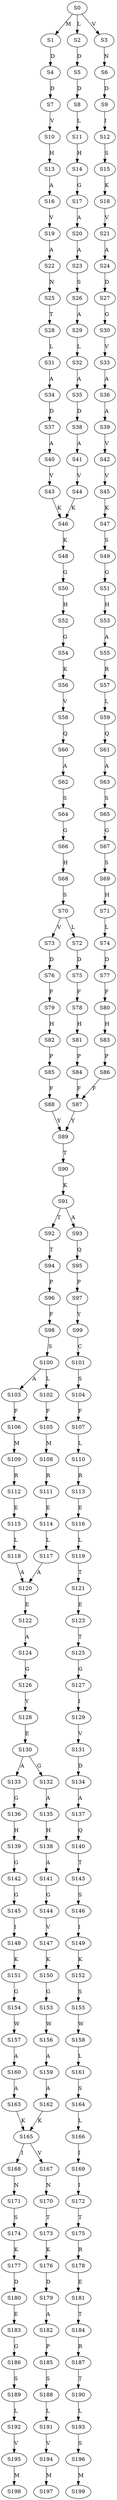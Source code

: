 strict digraph  {
	S0 -> S1 [ label = M ];
	S0 -> S2 [ label = L ];
	S0 -> S3 [ label = V ];
	S1 -> S4 [ label = D ];
	S2 -> S5 [ label = D ];
	S3 -> S6 [ label = N ];
	S4 -> S7 [ label = D ];
	S5 -> S8 [ label = D ];
	S6 -> S9 [ label = D ];
	S7 -> S10 [ label = V ];
	S8 -> S11 [ label = L ];
	S9 -> S12 [ label = I ];
	S10 -> S13 [ label = H ];
	S11 -> S14 [ label = H ];
	S12 -> S15 [ label = S ];
	S13 -> S16 [ label = A ];
	S14 -> S17 [ label = G ];
	S15 -> S18 [ label = K ];
	S16 -> S19 [ label = V ];
	S17 -> S20 [ label = A ];
	S18 -> S21 [ label = V ];
	S19 -> S22 [ label = A ];
	S20 -> S23 [ label = A ];
	S21 -> S24 [ label = A ];
	S22 -> S25 [ label = N ];
	S23 -> S26 [ label = S ];
	S24 -> S27 [ label = D ];
	S25 -> S28 [ label = T ];
	S26 -> S29 [ label = A ];
	S27 -> S30 [ label = G ];
	S28 -> S31 [ label = L ];
	S29 -> S32 [ label = L ];
	S30 -> S33 [ label = V ];
	S31 -> S34 [ label = A ];
	S32 -> S35 [ label = A ];
	S33 -> S36 [ label = A ];
	S34 -> S37 [ label = D ];
	S35 -> S38 [ label = D ];
	S36 -> S39 [ label = A ];
	S37 -> S40 [ label = A ];
	S38 -> S41 [ label = A ];
	S39 -> S42 [ label = V ];
	S40 -> S43 [ label = V ];
	S41 -> S44 [ label = V ];
	S42 -> S45 [ label = V ];
	S43 -> S46 [ label = K ];
	S44 -> S46 [ label = K ];
	S45 -> S47 [ label = K ];
	S46 -> S48 [ label = K ];
	S47 -> S49 [ label = S ];
	S48 -> S50 [ label = G ];
	S49 -> S51 [ label = G ];
	S50 -> S52 [ label = H ];
	S51 -> S53 [ label = H ];
	S52 -> S54 [ label = G ];
	S53 -> S55 [ label = A ];
	S54 -> S56 [ label = K ];
	S55 -> S57 [ label = R ];
	S56 -> S58 [ label = V ];
	S57 -> S59 [ label = L ];
	S58 -> S60 [ label = Q ];
	S59 -> S61 [ label = Q ];
	S60 -> S62 [ label = A ];
	S61 -> S63 [ label = A ];
	S62 -> S64 [ label = S ];
	S63 -> S65 [ label = S ];
	S64 -> S66 [ label = G ];
	S65 -> S67 [ label = G ];
	S66 -> S68 [ label = H ];
	S67 -> S69 [ label = S ];
	S68 -> S70 [ label = S ];
	S69 -> S71 [ label = H ];
	S70 -> S72 [ label = L ];
	S70 -> S73 [ label = V ];
	S71 -> S74 [ label = L ];
	S72 -> S75 [ label = D ];
	S73 -> S76 [ label = D ];
	S74 -> S77 [ label = D ];
	S75 -> S78 [ label = F ];
	S76 -> S79 [ label = F ];
	S77 -> S80 [ label = F ];
	S78 -> S81 [ label = H ];
	S79 -> S82 [ label = H ];
	S80 -> S83 [ label = H ];
	S81 -> S84 [ label = P ];
	S82 -> S85 [ label = P ];
	S83 -> S86 [ label = P ];
	S84 -> S87 [ label = F ];
	S85 -> S88 [ label = F ];
	S86 -> S87 [ label = F ];
	S87 -> S89 [ label = Y ];
	S88 -> S89 [ label = Y ];
	S89 -> S90 [ label = T ];
	S90 -> S91 [ label = K ];
	S91 -> S92 [ label = T ];
	S91 -> S93 [ label = A ];
	S92 -> S94 [ label = T ];
	S93 -> S95 [ label = Q ];
	S94 -> S96 [ label = P ];
	S95 -> S97 [ label = P ];
	S96 -> S98 [ label = F ];
	S97 -> S99 [ label = Y ];
	S98 -> S100 [ label = S ];
	S99 -> S101 [ label = C ];
	S100 -> S102 [ label = L ];
	S100 -> S103 [ label = A ];
	S101 -> S104 [ label = S ];
	S102 -> S105 [ label = F ];
	S103 -> S106 [ label = F ];
	S104 -> S107 [ label = F ];
	S105 -> S108 [ label = M ];
	S106 -> S109 [ label = M ];
	S107 -> S110 [ label = L ];
	S108 -> S111 [ label = R ];
	S109 -> S112 [ label = R ];
	S110 -> S113 [ label = R ];
	S111 -> S114 [ label = E ];
	S112 -> S115 [ label = E ];
	S113 -> S116 [ label = E ];
	S114 -> S117 [ label = L ];
	S115 -> S118 [ label = L ];
	S116 -> S119 [ label = L ];
	S117 -> S120 [ label = A ];
	S118 -> S120 [ label = A ];
	S119 -> S121 [ label = T ];
	S120 -> S122 [ label = E ];
	S121 -> S123 [ label = E ];
	S122 -> S124 [ label = A ];
	S123 -> S125 [ label = T ];
	S124 -> S126 [ label = G ];
	S125 -> S127 [ label = G ];
	S126 -> S128 [ label = Y ];
	S127 -> S129 [ label = I ];
	S128 -> S130 [ label = E ];
	S129 -> S131 [ label = V ];
	S130 -> S132 [ label = G ];
	S130 -> S133 [ label = A ];
	S131 -> S134 [ label = D ];
	S132 -> S135 [ label = A ];
	S133 -> S136 [ label = G ];
	S134 -> S137 [ label = A ];
	S135 -> S138 [ label = H ];
	S136 -> S139 [ label = H ];
	S137 -> S140 [ label = Q ];
	S138 -> S141 [ label = A ];
	S139 -> S142 [ label = G ];
	S140 -> S143 [ label = T ];
	S141 -> S144 [ label = G ];
	S142 -> S145 [ label = G ];
	S143 -> S146 [ label = S ];
	S144 -> S147 [ label = V ];
	S145 -> S148 [ label = I ];
	S146 -> S149 [ label = I ];
	S147 -> S150 [ label = K ];
	S148 -> S151 [ label = K ];
	S149 -> S152 [ label = K ];
	S150 -> S153 [ label = G ];
	S151 -> S154 [ label = G ];
	S152 -> S155 [ label = S ];
	S153 -> S156 [ label = W ];
	S154 -> S157 [ label = W ];
	S155 -> S158 [ label = W ];
	S156 -> S159 [ label = A ];
	S157 -> S160 [ label = A ];
	S158 -> S161 [ label = L ];
	S159 -> S162 [ label = A ];
	S160 -> S163 [ label = A ];
	S161 -> S164 [ label = S ];
	S162 -> S165 [ label = K ];
	S163 -> S165 [ label = K ];
	S164 -> S166 [ label = L ];
	S165 -> S167 [ label = V ];
	S165 -> S168 [ label = I ];
	S166 -> S169 [ label = I ];
	S167 -> S170 [ label = N ];
	S168 -> S171 [ label = N ];
	S169 -> S172 [ label = I ];
	S170 -> S173 [ label = T ];
	S171 -> S174 [ label = S ];
	S172 -> S175 [ label = T ];
	S173 -> S176 [ label = K ];
	S174 -> S177 [ label = K ];
	S175 -> S178 [ label = R ];
	S176 -> S179 [ label = D ];
	S177 -> S180 [ label = D ];
	S178 -> S181 [ label = E ];
	S179 -> S182 [ label = A ];
	S180 -> S183 [ label = E ];
	S181 -> S184 [ label = T ];
	S182 -> S185 [ label = P ];
	S183 -> S186 [ label = G ];
	S184 -> S187 [ label = R ];
	S185 -> S188 [ label = S ];
	S186 -> S189 [ label = S ];
	S187 -> S190 [ label = T ];
	S188 -> S191 [ label = L ];
	S189 -> S192 [ label = L ];
	S190 -> S193 [ label = L ];
	S191 -> S194 [ label = V ];
	S192 -> S195 [ label = V ];
	S193 -> S196 [ label = S ];
	S194 -> S197 [ label = M ];
	S195 -> S198 [ label = M ];
	S196 -> S199 [ label = M ];
}
